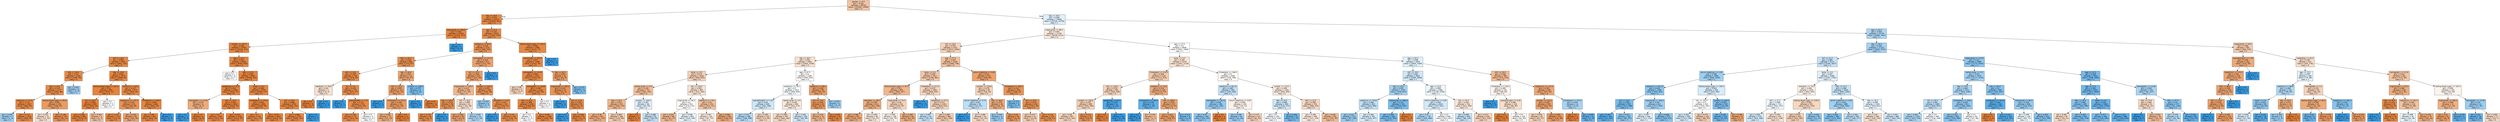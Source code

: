 digraph Tree {
node [shape=box, style="filled", color="black", fontname="helvetica"] ;
edge [fontname="helvetica"] ;
0 [label="gender <= 0.5\ngini = 0.452\nsamples = 38759\nvalue = [25369, 13390]\nclass = 0", fillcolor="#f3c4a2"] ;
1 [label="Gtp <= 28.5\ngini = 0.079\nsamples = 15274\nvalue = [14643, 631]\nclass = 0", fillcolor="#e68642"] ;
0 -> 1 [labeldistance=2.5, labelangle=45, headlabel="True"] ;
2 [label="triglyceride <= 396.5\ngini = 0.063\nsamples = 12654\nvalue = [12241, 413]\nclass = 0", fillcolor="#e68540"] ;
1 -> 2 ;
3 [label="systolic <= 107.5\ngini = 0.063\nsamples = 12652\nvalue = [12241, 411]\nclass = 0", fillcolor="#e68540"] ;
2 -> 3 ;
4 [label="AST <= 18.5\ngini = 0.096\nsamples = 3056\nvalue = [2901, 155]\nclass = 0", fillcolor="#e68844"] ;
3 -> 4 ;
5 [label="HDL <= 98.5\ngini = 0.141\nsamples = 1183\nvalue = [1093, 90]\nclass = 0", fillcolor="#e78b49"] ;
4 -> 5 ;
6 [label="Gtp <= 19.5\ngini = 0.135\nsamples = 1177\nvalue = [1091, 86]\nclass = 0", fillcolor="#e78b49"] ;
5 -> 6 ;
7 [label="waist(cm) <= 57.6\ngini = 0.115\nsamples = 1047\nvalue = [983, 64]\nclass = 0", fillcolor="#e78946"] ;
6 -> 7 ;
8 [label="gini = 0.444\nsamples = 3\nvalue = [1, 2]\nclass = 1", fillcolor="#9ccef2"] ;
7 -> 8 ;
9 [label="gini = 0.112\nsamples = 1044\nvalue = [982, 62]\nclass = 0", fillcolor="#e78946"] ;
7 -> 9 ;
10 [label="fasting blood sugar <= 85.5\ngini = 0.281\nsamples = 130\nvalue = [108, 22]\nclass = 0", fillcolor="#ea9b61"] ;
6 -> 10 ;
11 [label="gini = 0.491\nsamples = 23\nvalue = [13, 10]\nclass = 0", fillcolor="#f9e2d1"] ;
10 -> 11 ;
12 [label="gini = 0.199\nsamples = 107\nvalue = [95, 12]\nclass = 0", fillcolor="#e89152"] ;
10 -> 12 ;
13 [label="gini = 0.444\nsamples = 6\nvalue = [2, 4]\nclass = 1", fillcolor="#9ccef2"] ;
5 -> 13 ;
14 [label="Gtp <= 15.5\ngini = 0.067\nsamples = 1873\nvalue = [1808, 65]\nclass = 0", fillcolor="#e68640"] ;
4 -> 14 ;
15 [label="fasting blood sugar <= 161.5\ngini = 0.03\nsamples = 994\nvalue = [979, 15]\nclass = 0", fillcolor="#e5833c"] ;
14 -> 15 ;
16 [label="ALT <= 36.5\ngini = 0.028\nsamples = 992\nvalue = [978, 14]\nclass = 0", fillcolor="#e5833c"] ;
15 -> 16 ;
17 [label="gini = 0.026\nsamples = 989\nvalue = [976, 13]\nclass = 0", fillcolor="#e5833c"] ;
16 -> 17 ;
18 [label="gini = 0.444\nsamples = 3\nvalue = [2, 1]\nclass = 0", fillcolor="#f2c09c"] ;
16 -> 18 ;
19 [label="gini = 0.5\nsamples = 2\nvalue = [1, 1]\nclass = 0", fillcolor="#ffffff"] ;
15 -> 19 ;
20 [label="waist(cm) <= 68.2\ngini = 0.107\nsamples = 879\nvalue = [829, 50]\nclass = 0", fillcolor="#e78945"] ;
14 -> 20 ;
21 [label="height(cm) <= 157.5\ngini = 0.216\nsamples = 211\nvalue = [185, 26]\nclass = 0", fillcolor="#e99355"] ;
20 -> 21 ;
22 [label="gini = 0.116\nsamples = 129\nvalue = [121, 8]\nclass = 0", fillcolor="#e78946"] ;
21 -> 22 ;
23 [label="gini = 0.343\nsamples = 82\nvalue = [64, 18]\nclass = 0", fillcolor="#eca471"] ;
21 -> 23 ;
24 [label="Cholesterol <= 318.0\ngini = 0.069\nsamples = 668\nvalue = [644, 24]\nclass = 0", fillcolor="#e68640"] ;
20 -> 24 ;
25 [label="gini = 0.067\nsamples = 667\nvalue = [644, 23]\nclass = 0", fillcolor="#e68640"] ;
24 -> 25 ;
26 [label="gini = 0.0\nsamples = 1\nvalue = [0, 1]\nclass = 1", fillcolor="#399de5"] ;
24 -> 26 ;
27 [label="age <= 22.5\ngini = 0.052\nsamples = 9596\nvalue = [9340, 256]\nclass = 0", fillcolor="#e6843e"] ;
3 -> 27 ;
28 [label="gini = 0.5\nsamples = 4\nvalue = [2, 2]\nclass = 0", fillcolor="#ffffff"] ;
27 -> 28 ;
29 [label="Gtp <= 15.5\ngini = 0.052\nsamples = 9592\nvalue = [9338, 254]\nclass = 0", fillcolor="#e6843e"] ;
27 -> 29 ;
30 [label="weight(kg) <= 37.5\ngini = 0.034\nsamples = 4409\nvalue = [4332, 77]\nclass = 0", fillcolor="#e5833d"] ;
29 -> 30 ;
31 [label="hemoglobin <= 12.45\ngini = 0.375\nsamples = 8\nvalue = [6, 2]\nclass = 0", fillcolor="#eeab7b"] ;
30 -> 31 ;
32 [label="gini = 0.0\nsamples = 2\nvalue = [0, 2]\nclass = 1", fillcolor="#399de5"] ;
31 -> 32 ;
33 [label="gini = 0.0\nsamples = 6\nvalue = [6, 0]\nclass = 0", fillcolor="#e58139"] ;
31 -> 33 ;
34 [label="AST <= 15.5\ngini = 0.034\nsamples = 4401\nvalue = [4326, 75]\nclass = 0", fillcolor="#e5833c"] ;
30 -> 34 ;
35 [label="gini = 0.07\nsamples = 636\nvalue = [613, 23]\nclass = 0", fillcolor="#e68640"] ;
34 -> 35 ;
36 [label="gini = 0.027\nsamples = 3765\nvalue = [3713, 52]\nclass = 0", fillcolor="#e5833c"] ;
34 -> 36 ;
37 [label="tartar <= 0.5\ngini = 0.066\nsamples = 5183\nvalue = [5006, 177]\nclass = 0", fillcolor="#e68540"] ;
29 -> 37 ;
38 [label="Cholesterol <= 170.5\ngini = 0.043\nsamples = 2481\nvalue = [2426, 55]\nclass = 0", fillcolor="#e6843d"] ;
37 -> 38 ;
39 [label="gini = 0.1\nsamples = 434\nvalue = [411, 23]\nclass = 0", fillcolor="#e68844"] ;
38 -> 39 ;
40 [label="gini = 0.031\nsamples = 2047\nvalue = [2015, 32]\nclass = 0", fillcolor="#e5833c"] ;
38 -> 40 ;
41 [label="ALT <= 54.0\ngini = 0.086\nsamples = 2702\nvalue = [2580, 122]\nclass = 0", fillcolor="#e68742"] ;
37 -> 41 ;
42 [label="gini = 0.086\nsamples = 2701\nvalue = [2580, 121]\nclass = 0", fillcolor="#e68742"] ;
41 -> 42 ;
43 [label="gini = 0.0\nsamples = 1\nvalue = [0, 1]\nclass = 1", fillcolor="#399de5"] ;
41 -> 43 ;
44 [label="gini = 0.0\nsamples = 2\nvalue = [0, 2]\nclass = 1", fillcolor="#399de5"] ;
2 -> 44 ;
45 [label="age <= 47.5\ngini = 0.153\nsamples = 2620\nvalue = [2402, 218]\nclass = 0", fillcolor="#e78c4b"] ;
1 -> 45 ;
46 [label="waist(cm) <= 85.4\ngini = 0.218\nsamples = 1131\nvalue = [990, 141]\nclass = 0", fillcolor="#e99355"] ;
45 -> 46 ;
47 [label="HDL <= 81.5\ngini = 0.182\nsamples = 860\nvalue = [773, 87]\nclass = 0", fillcolor="#e88f4f"] ;
46 -> 47 ;
48 [label="AST <= 13.5\ngini = 0.149\nsamples = 739\nvalue = [679, 60]\nclass = 0", fillcolor="#e78c4a"] ;
47 -> 48 ;
49 [label="waist(cm) <= 76.0\ngini = 0.49\nsamples = 7\nvalue = [4, 3]\nclass = 0", fillcolor="#f8e0ce"] ;
48 -> 49 ;
50 [label="gini = 0.0\nsamples = 4\nvalue = [4, 0]\nclass = 0", fillcolor="#e58139"] ;
49 -> 50 ;
51 [label="gini = 0.0\nsamples = 3\nvalue = [0, 3]\nclass = 1", fillcolor="#399de5"] ;
49 -> 51 ;
52 [label="ALT <= 5.5\ngini = 0.144\nsamples = 732\nvalue = [675, 57]\nclass = 0", fillcolor="#e78c4a"] ;
48 -> 52 ;
53 [label="gini = 0.0\nsamples = 1\nvalue = [0, 1]\nclass = 1", fillcolor="#399de5"] ;
52 -> 53 ;
54 [label="eyesight(left) <= 1.75\ngini = 0.141\nsamples = 731\nvalue = [675, 56]\nclass = 0", fillcolor="#e78b49"] ;
52 -> 54 ;
55 [label="gini = 0.138\nsamples = 727\nvalue = [673, 54]\nclass = 0", fillcolor="#e78b49"] ;
54 -> 55 ;
56 [label="gini = 0.5\nsamples = 4\nvalue = [2, 2]\nclass = 0", fillcolor="#ffffff"] ;
54 -> 56 ;
57 [label="Gtp <= 84.0\ngini = 0.347\nsamples = 121\nvalue = [94, 27]\nclass = 0", fillcolor="#eca572"] ;
47 -> 57 ;
58 [label="AST <= 14.5\ngini = 0.303\nsamples = 113\nvalue = [92, 21]\nclass = 0", fillcolor="#eb9e66"] ;
57 -> 58 ;
59 [label="gini = 0.0\nsamples = 2\nvalue = [0, 2]\nclass = 1", fillcolor="#399de5"] ;
58 -> 59 ;
60 [label="Cholesterol <= 214.5\ngini = 0.284\nsamples = 111\nvalue = [92, 19]\nclass = 0", fillcolor="#ea9b62"] ;
58 -> 60 ;
61 [label="gini = 0.382\nsamples = 74\nvalue = [55, 19]\nclass = 0", fillcolor="#eead7d"] ;
60 -> 61 ;
62 [label="gini = 0.0\nsamples = 37\nvalue = [37, 0]\nclass = 0", fillcolor="#e58139"] ;
60 -> 62 ;
63 [label="systolic <= 138.5\ngini = 0.375\nsamples = 8\nvalue = [2, 6]\nclass = 1", fillcolor="#7bbeee"] ;
57 -> 63 ;
64 [label="gini = 0.0\nsamples = 6\nvalue = [0, 6]\nclass = 1", fillcolor="#399de5"] ;
63 -> 64 ;
65 [label="gini = 0.0\nsamples = 2\nvalue = [2, 0]\nclass = 0", fillcolor="#e58139"] ;
63 -> 65 ;
66 [label="hemoglobin <= 15.75\ngini = 0.319\nsamples = 271\nvalue = [217, 54]\nclass = 0", fillcolor="#eba06a"] ;
46 -> 66 ;
67 [label="ALT <= 22.5\ngini = 0.304\nsamples = 267\nvalue = [217, 50]\nclass = 0", fillcolor="#eb9e67"] ;
66 -> 67 ;
68 [label="triglyceride <= 139.5\ngini = 0.415\nsamples = 109\nvalue = [77, 32]\nclass = 0", fillcolor="#f0b58b"] ;
67 -> 68 ;
69 [label="Gtp <= 105.5\ngini = 0.219\nsamples = 48\nvalue = [42, 6]\nclass = 0", fillcolor="#e99355"] ;
68 -> 69 ;
70 [label="gini = 0.159\nsamples = 46\nvalue = [42, 4]\nclass = 0", fillcolor="#e78d4c"] ;
69 -> 70 ;
71 [label="gini = 0.0\nsamples = 2\nvalue = [0, 2]\nclass = 1", fillcolor="#399de5"] ;
69 -> 71 ;
72 [label="AST <= 18.5\ngini = 0.489\nsamples = 61\nvalue = [35, 26]\nclass = 0", fillcolor="#f8dfcc"] ;
68 -> 72 ;
73 [label="gini = 0.328\nsamples = 29\nvalue = [23, 6]\nclass = 0", fillcolor="#eca26d"] ;
72 -> 73 ;
74 [label="gini = 0.469\nsamples = 32\nvalue = [12, 20]\nclass = 1", fillcolor="#b0d8f5"] ;
72 -> 74 ;
75 [label="systolic <= 102.0\ngini = 0.202\nsamples = 158\nvalue = [140, 18]\nclass = 0", fillcolor="#e89152"] ;
67 -> 75 ;
76 [label="gini = 0.444\nsamples = 6\nvalue = [2, 4]\nclass = 1", fillcolor="#9ccef2"] ;
75 -> 76 ;
77 [label="relaxation <= 53.0\ngini = 0.167\nsamples = 152\nvalue = [138, 14]\nclass = 0", fillcolor="#e88e4d"] ;
75 -> 77 ;
78 [label="gini = 0.0\nsamples = 2\nvalue = [0, 2]\nclass = 1", fillcolor="#399de5"] ;
77 -> 78 ;
79 [label="gini = 0.147\nsamples = 150\nvalue = [138, 12]\nclass = 0", fillcolor="#e78c4a"] ;
77 -> 79 ;
80 [label="gini = 0.0\nsamples = 4\nvalue = [0, 4]\nclass = 1", fillcolor="#399de5"] ;
66 -> 80 ;
81 [label="fasting blood sugar <= 343.0\ngini = 0.098\nsamples = 1489\nvalue = [1412, 77]\nclass = 0", fillcolor="#e68844"] ;
45 -> 81 ;
82 [label="triglyceride <= 303.5\ngini = 0.097\nsamples = 1488\nvalue = [1412, 76]\nclass = 0", fillcolor="#e68844"] ;
81 -> 82 ;
83 [label="hemoglobin <= 10.25\ngini = 0.089\nsamples = 1437\nvalue = [1370, 67]\nclass = 0", fillcolor="#e68743"] ;
82 -> 83 ;
84 [label="gini = 0.48\nsamples = 5\nvalue = [3, 2]\nclass = 0", fillcolor="#f6d5bd"] ;
83 -> 84 ;
85 [label="hemoglobin <= 16.65\ngini = 0.087\nsamples = 1432\nvalue = [1367, 65]\nclass = 0", fillcolor="#e68742"] ;
83 -> 85 ;
86 [label="AST <= 13.0\ngini = 0.086\nsamples = 1430\nvalue = [1366, 64]\nclass = 0", fillcolor="#e68742"] ;
85 -> 86 ;
87 [label="gini = 0.5\nsamples = 2\nvalue = [1, 1]\nclass = 0", fillcolor="#ffffff"] ;
86 -> 87 ;
88 [label="gini = 0.084\nsamples = 1428\nvalue = [1365, 63]\nclass = 0", fillcolor="#e68742"] ;
86 -> 88 ;
89 [label="gini = 0.5\nsamples = 2\nvalue = [1, 1]\nclass = 0", fillcolor="#ffffff"] ;
85 -> 89 ;
90 [label="Gtp <= 82.5\ngini = 0.291\nsamples = 51\nvalue = [42, 9]\nclass = 0", fillcolor="#eb9c63"] ;
82 -> 90 ;
91 [label="triglyceride <= 304.5\ngini = 0.223\nsamples = 47\nvalue = [41, 6]\nclass = 0", fillcolor="#e99356"] ;
90 -> 91 ;
92 [label="gini = 0.0\nsamples = 2\nvalue = [0, 2]\nclass = 1", fillcolor="#399de5"] ;
91 -> 92 ;
93 [label="ALT <= 12.0\ngini = 0.162\nsamples = 45\nvalue = [41, 4]\nclass = 0", fillcolor="#e88d4c"] ;
91 -> 93 ;
94 [label="gini = 0.0\nsamples = 2\nvalue = [0, 2]\nclass = 1", fillcolor="#399de5"] ;
93 -> 94 ;
95 [label="gini = 0.089\nsamples = 43\nvalue = [41, 2]\nclass = 0", fillcolor="#e68743"] ;
93 -> 95 ;
96 [label="gini = 0.375\nsamples = 4\nvalue = [1, 3]\nclass = 1", fillcolor="#7bbeee"] ;
90 -> 96 ;
97 [label="gini = 0.0\nsamples = 1\nvalue = [0, 1]\nclass = 1", fillcolor="#399de5"] ;
81 -> 97 ;
98 [label="Gtp <= 29.5\ngini = 0.496\nsamples = 23485\nvalue = [10726, 12759]\nclass = 1", fillcolor="#dfeffb"] ;
0 -> 98 [labeldistance=2.5, labelangle=-45, headlabel="False"] ;
99 [label="triglyceride <= 88.5\ngini = 0.495\nsamples = 11750\nvalue = [6438, 5312]\nclass = 0", fillcolor="#fae9dc"] ;
98 -> 99 ;
100 [label="ALT <= 18.5\ngini = 0.476\nsamples = 5141\nvalue = [3137, 2004]\nclass = 0", fillcolor="#f6d1b7"] ;
99 -> 100 ;
101 [label="Gtp <= 18.5\ngini = 0.491\nsamples = 2901\nvalue = [1643, 1258]\nclass = 0", fillcolor="#f9e1d1"] ;
100 -> 101 ;
102 [label="tartar <= 0.5\ngini = 0.474\nsamples = 1618\nvalue = [993, 625]\nclass = 0", fillcolor="#f5d0b6"] ;
101 -> 102 ;
103 [label="dental caries <= 0.5\ngini = 0.439\nsamples = 713\nvalue = [481, 232]\nclass = 0", fillcolor="#f2be99"] ;
102 -> 103 ;
104 [label="Gtp <= 16.5\ngini = 0.413\nsamples = 615\nvalue = [436, 179]\nclass = 0", fillcolor="#f0b58a"] ;
103 -> 104 ;
105 [label="gini = 0.38\nsamples = 431\nvalue = [321, 110]\nclass = 0", fillcolor="#eeac7d"] ;
104 -> 105 ;
106 [label="gini = 0.469\nsamples = 184\nvalue = [115, 69]\nclass = 0", fillcolor="#f5cdb0"] ;
104 -> 106 ;
107 [label="systolic <= 103.5\ngini = 0.497\nsamples = 98\nvalue = [45, 53]\nclass = 1", fillcolor="#e1f0fb"] ;
103 -> 107 ;
108 [label="gini = 0.0\nsamples = 7\nvalue = [7, 0]\nclass = 0", fillcolor="#e58139"] ;
107 -> 108 ;
109 [label="gini = 0.486\nsamples = 91\nvalue = [38, 53]\nclass = 1", fillcolor="#c7e3f8"] ;
107 -> 109 ;
110 [label="LDL <= 103.5\ngini = 0.491\nsamples = 905\nvalue = [512, 393]\nclass = 0", fillcolor="#f9e2d1"] ;
102 -> 110 ;
111 [label="triglyceride <= 46.5\ngini = 0.5\nsamples = 551\nvalue = [279, 272]\nclass = 0", fillcolor="#fefcfa"] ;
110 -> 111 ;
112 [label="gini = 0.425\nsamples = 88\nvalue = [61, 27]\nclass = 0", fillcolor="#f1b991"] ;
111 -> 112 ;
113 [label="gini = 0.498\nsamples = 463\nvalue = [218, 245]\nclass = 1", fillcolor="#e9f4fc"] ;
111 -> 113 ;
114 [label="waist(cm) <= 79.1\ngini = 0.45\nsamples = 354\nvalue = [233, 121]\nclass = 0", fillcolor="#f3c2a0"] ;
110 -> 114 ;
115 [label="gini = 0.497\nsamples = 161\nvalue = [87, 74]\nclass = 0", fillcolor="#fbece1"] ;
114 -> 115 ;
116 [label="gini = 0.368\nsamples = 193\nvalue = [146, 47]\nclass = 0", fillcolor="#edaa79"] ;
114 -> 116 ;
117 [label="age <= 67.5\ngini = 0.5\nsamples = 1283\nvalue = [650, 633]\nclass = 0", fillcolor="#fefcfa"] ;
101 -> 117 ;
118 [label="waist(cm) <= 79.1\ngini = 0.5\nsamples = 1214\nvalue = [594, 620]\nclass = 1", fillcolor="#f7fbfe"] ;
117 -> 118 ;
119 [label="eyesight(right) <= 1.25\ngini = 0.49\nsamples = 609\nvalue = [261, 348]\nclass = 1", fillcolor="#cee6f8"] ;
118 -> 119 ;
120 [label="gini = 0.474\nsamples = 486\nvalue = [188, 298]\nclass = 1", fillcolor="#b6dbf5"] ;
119 -> 120 ;
121 [label="gini = 0.483\nsamples = 123\nvalue = [73, 50]\nclass = 0", fillcolor="#f7d7c1"] ;
119 -> 121 ;
122 [label="dental caries <= 0.5\ngini = 0.495\nsamples = 605\nvalue = [333, 272]\nclass = 0", fillcolor="#fae8db"] ;
118 -> 122 ;
123 [label="gini = 0.484\nsamples = 447\nvalue = [264, 183]\nclass = 0", fillcolor="#f7d8c2"] ;
122 -> 123 ;
124 [label="gini = 0.492\nsamples = 158\nvalue = [69, 89]\nclass = 1", fillcolor="#d3e9f9"] ;
122 -> 124 ;
125 [label="waist(cm) <= 89.5\ngini = 0.306\nsamples = 69\nvalue = [56, 13]\nclass = 0", fillcolor="#eb9e67"] ;
117 -> 125 ;
126 [label="ALT <= 14.5\ngini = 0.245\nsamples = 63\nvalue = [54, 9]\nclass = 0", fillcolor="#e9965a"] ;
125 -> 126 ;
127 [label="gini = 0.423\nsamples = 23\nvalue = [16, 7]\nclass = 0", fillcolor="#f0b890"] ;
126 -> 127 ;
128 [label="gini = 0.095\nsamples = 40\nvalue = [38, 2]\nclass = 0", fillcolor="#e68843"] ;
126 -> 128 ;
129 [label="gini = 0.444\nsamples = 6\nvalue = [2, 4]\nclass = 1", fillcolor="#9ccef2"] ;
125 -> 129 ;
130 [label="age <= 57.5\ngini = 0.444\nsamples = 2240\nvalue = [1494, 746]\nclass = 0", fillcolor="#f2c09c"] ;
100 -> 130 ;
131 [label="tartar <= 0.5\ngini = 0.458\nsamples = 1917\nvalue = [1236, 681]\nclass = 0", fillcolor="#f3c6a6"] ;
130 -> 131 ;
132 [label="fasting blood sugar <= 97.5\ngini = 0.421\nsamples = 853\nvalue = [596, 257]\nclass = 0", fillcolor="#f0b78e"] ;
131 -> 132 ;
133 [label="relaxation <= 85.5\ngini = 0.387\nsamples = 611\nvalue = [451, 160]\nclass = 0", fillcolor="#eeae7f"] ;
132 -> 133 ;
134 [label="gini = 0.366\nsamples = 551\nvalue = [418, 133]\nclass = 0", fillcolor="#eda978"] ;
133 -> 134 ;
135 [label="gini = 0.495\nsamples = 60\nvalue = [33, 27]\nclass = 0", fillcolor="#fae8db"] ;
133 -> 135 ;
136 [label="triglyceride <= 74.5\ngini = 0.48\nsamples = 242\nvalue = [145, 97]\nclass = 0", fillcolor="#f6d5bd"] ;
132 -> 136 ;
137 [label="gini = 0.499\nsamples = 158\nvalue = [83, 75]\nclass = 0", fillcolor="#fcf3ec"] ;
136 -> 137 ;
138 [label="gini = 0.387\nsamples = 84\nvalue = [62, 22]\nclass = 0", fillcolor="#eeae7f"] ;
136 -> 138 ;
139 [label="Cholesterol <= 117.5\ngini = 0.479\nsamples = 1064\nvalue = [640, 424]\nclass = 0", fillcolor="#f6d4bc"] ;
131 -> 139 ;
140 [label="gini = 0.0\nsamples = 11\nvalue = [0, 11]\nclass = 1", fillcolor="#399de5"] ;
139 -> 140 ;
141 [label="weight(kg) <= 57.5\ngini = 0.477\nsamples = 1053\nvalue = [640, 413]\nclass = 0", fillcolor="#f6d2b9"] ;
139 -> 141 ;
142 [label="gini = 0.487\nsamples = 93\nvalue = [39, 54]\nclass = 1", fillcolor="#c8e4f8"] ;
141 -> 142 ;
143 [label="gini = 0.468\nsamples = 960\nvalue = [601, 359]\nclass = 0", fillcolor="#f5ccaf"] ;
141 -> 143 ;
144 [label="serum creatinine <= 0.85\ngini = 0.321\nsamples = 323\nvalue = [258, 65]\nclass = 0", fillcolor="#eca16b"] ;
130 -> 144 ;
145 [label="systolic <= 119.0\ngini = 0.479\nsamples = 83\nvalue = [50, 33]\nclass = 0", fillcolor="#f6d4bc"] ;
144 -> 145 ;
146 [label="serum creatinine <= 0.75\ngini = 0.48\nsamples = 35\nvalue = [14, 21]\nclass = 1", fillcolor="#bddef6"] ;
145 -> 146 ;
147 [label="gini = 0.0\nsamples = 11\nvalue = [0, 11]\nclass = 1", fillcolor="#399de5"] ;
146 -> 147 ;
148 [label="gini = 0.486\nsamples = 24\nvalue = [14, 10]\nclass = 0", fillcolor="#f8dbc6"] ;
146 -> 148 ;
149 [label="HDL <= 46.0\ngini = 0.375\nsamples = 48\nvalue = [36, 12]\nclass = 0", fillcolor="#eeab7b"] ;
145 -> 149 ;
150 [label="gini = 0.444\nsamples = 9\nvalue = [3, 6]\nclass = 1", fillcolor="#9ccef2"] ;
149 -> 150 ;
151 [label="gini = 0.26\nsamples = 39\nvalue = [33, 6]\nclass = 0", fillcolor="#ea985d"] ;
149 -> 151 ;
152 [label="Cholesterol <= 106.5\ngini = 0.231\nsamples = 240\nvalue = [208, 32]\nclass = 0", fillcolor="#e99457"] ;
144 -> 152 ;
153 [label="gini = 0.375\nsamples = 4\nvalue = [1, 3]\nclass = 1", fillcolor="#7bbeee"] ;
152 -> 153 ;
154 [label="AST <= 20.5\ngini = 0.216\nsamples = 236\nvalue = [207, 29]\nclass = 0", fillcolor="#e99355"] ;
152 -> 154 ;
155 [label="gini = 0.472\nsamples = 21\nvalue = [13, 8]\nclass = 0", fillcolor="#f5cfb3"] ;
154 -> 155 ;
156 [label="gini = 0.176\nsamples = 215\nvalue = [194, 21]\nclass = 0", fillcolor="#e88f4e"] ;
154 -> 156 ;
157 [label="age <= 37.5\ngini = 0.5\nsamples = 6609\nvalue = [3301, 3308]\nclass = 1", fillcolor="#ffffff"] ;
99 -> 157 ;
158 [label="tartar <= 0.5\ngini = 0.491\nsamples = 2576\nvalue = [1457, 1119]\nclass = 0", fillcolor="#f9e2d1"] ;
157 -> 158 ;
159 [label="Cholesterol <= 214.5\ngini = 0.464\nsamples = 1130\nvalue = [717, 413]\nclass = 0", fillcolor="#f4caab"] ;
158 -> 159 ;
160 [label="LDL <= 143.5\ngini = 0.478\nsamples = 901\nvalue = [545, 356]\nclass = 0", fillcolor="#f6d3ba"] ;
159 -> 160 ;
161 [label="systolic <= 138.5\ngini = 0.475\nsamples = 890\nvalue = [544, 346]\nclass = 0", fillcolor="#f6d1b7"] ;
160 -> 161 ;
162 [label="gini = 0.48\nsamples = 857\nvalue = [515, 342]\nclass = 0", fillcolor="#f6d5bc"] ;
161 -> 162 ;
163 [label="gini = 0.213\nsamples = 33\nvalue = [29, 4]\nclass = 0", fillcolor="#e99254"] ;
161 -> 163 ;
164 [label="weight(kg) <= 62.5\ngini = 0.165\nsamples = 11\nvalue = [1, 10]\nclass = 1", fillcolor="#4da7e8"] ;
160 -> 164 ;
165 [label="gini = 0.0\nsamples = 1\nvalue = [1, 0]\nclass = 0", fillcolor="#e58139"] ;
164 -> 165 ;
166 [label="gini = 0.0\nsamples = 10\nvalue = [0, 10]\nclass = 1", fillcolor="#399de5"] ;
164 -> 166 ;
167 [label="waist(cm) <= 72.8\ngini = 0.374\nsamples = 229\nvalue = [172, 57]\nclass = 0", fillcolor="#eeab7b"] ;
159 -> 167 ;
168 [label="Cholesterol <= 230.0\ngini = 0.278\nsamples = 12\nvalue = [2, 10]\nclass = 1", fillcolor="#61b1ea"] ;
167 -> 168 ;
169 [label="gini = 0.0\nsamples = 9\nvalue = [0, 9]\nclass = 1", fillcolor="#399de5"] ;
168 -> 169 ;
170 [label="gini = 0.444\nsamples = 3\nvalue = [2, 1]\nclass = 0", fillcolor="#f2c09c"] ;
168 -> 170 ;
171 [label="LDL <= 189.5\ngini = 0.339\nsamples = 217\nvalue = [170, 47]\nclass = 0", fillcolor="#eca470"] ;
167 -> 171 ;
172 [label="gini = 0.315\nsamples = 209\nvalue = [168, 41]\nclass = 0", fillcolor="#eba069"] ;
171 -> 172 ;
173 [label="gini = 0.375\nsamples = 8\nvalue = [2, 6]\nclass = 1", fillcolor="#7bbeee"] ;
171 -> 173 ;
174 [label="Cholesterol <= 166.5\ngini = 0.5\nsamples = 1446\nvalue = [740, 706]\nclass = 0", fillcolor="#fef9f6"] ;
158 -> 174 ;
175 [label="waist(cm) <= 82.15\ngini = 0.482\nsamples = 346\nvalue = [140, 206]\nclass = 1", fillcolor="#c0e0f7"] ;
174 -> 175 ;
176 [label="hemoglobin <= 16.75\ngini = 0.429\nsamples = 196\nvalue = [61, 135]\nclass = 1", fillcolor="#92c9f1"] ;
175 -> 176 ;
177 [label="gini = 0.42\nsamples = 193\nvalue = [58, 135]\nclass = 1", fillcolor="#8ec7f0"] ;
176 -> 177 ;
178 [label="gini = 0.0\nsamples = 3\nvalue = [3, 0]\nclass = 0", fillcolor="#e58139"] ;
176 -> 178 ;
179 [label="serum creatinine <= 0.85\ngini = 0.499\nsamples = 150\nvalue = [79, 71]\nclass = 0", fillcolor="#fcf2eb"] ;
175 -> 179 ;
180 [label="gini = 0.439\nsamples = 43\nvalue = [14, 29]\nclass = 1", fillcolor="#99ccf2"] ;
179 -> 180 ;
181 [label="gini = 0.477\nsamples = 107\nvalue = [65, 42]\nclass = 0", fillcolor="#f6d2b9"] ;
179 -> 181 ;
182 [label="systolic <= 114.5\ngini = 0.496\nsamples = 1100\nvalue = [600, 500]\nclass = 0", fillcolor="#fbeade"] ;
174 -> 182 ;
183 [label="Gtp <= 24.5\ngini = 0.489\nsamples = 309\nvalue = [132, 177]\nclass = 1", fillcolor="#cde6f8"] ;
182 -> 183 ;
184 [label="gini = 0.5\nsamples = 235\nvalue = [115, 120]\nclass = 1", fillcolor="#f7fbfe"] ;
183 -> 184 ;
185 [label="gini = 0.354\nsamples = 74\nvalue = [17, 57]\nclass = 1", fillcolor="#74baed"] ;
183 -> 185 ;
186 [label="AST <= 22.5\ngini = 0.483\nsamples = 791\nvalue = [468, 323]\nclass = 0", fillcolor="#f7d8c2"] ;
182 -> 186 ;
187 [label="gini = 0.496\nsamples = 499\nvalue = [271, 228]\nclass = 0", fillcolor="#fbebe0"] ;
186 -> 187 ;
188 [label="gini = 0.439\nsamples = 292\nvalue = [197, 95]\nclass = 0", fillcolor="#f2be98"] ;
186 -> 188 ;
189 [label="age <= 62.5\ngini = 0.496\nsamples = 4033\nvalue = [1844, 2189]\nclass = 1", fillcolor="#e0f0fb"] ;
157 -> 189 ;
190 [label="AST <= 19.5\ngini = 0.491\nsamples = 3634\nvalue = [1569, 2065]\nclass = 1", fillcolor="#cfe7f9"] ;
189 -> 190 ;
191 [label="Gtp <= 23.5\ngini = 0.455\nsamples = 1254\nvalue = [439, 815]\nclass = 1", fillcolor="#a4d2f3"] ;
190 -> 191 ;
192 [label="waist(cm) <= 79.65\ngini = 0.482\nsamples = 823\nvalue = [333, 490]\nclass = 1", fillcolor="#c0e0f7"] ;
191 -> 192 ;
193 [label="gini = 0.437\nsamples = 270\nvalue = [87, 183]\nclass = 1", fillcolor="#97ccf1"] ;
192 -> 193 ;
194 [label="gini = 0.494\nsamples = 553\nvalue = [246, 307]\nclass = 1", fillcolor="#d8ecfa"] ;
192 -> 194 ;
195 [label="triglyceride <= 386.0\ngini = 0.371\nsamples = 431\nvalue = [106, 325]\nclass = 1", fillcolor="#7abded"] ;
191 -> 195 ;
196 [label="gini = 0.365\nsamples = 428\nvalue = [103, 325]\nclass = 1", fillcolor="#78bced"] ;
195 -> 196 ;
197 [label="gini = 0.0\nsamples = 3\nvalue = [3, 0]\nclass = 0", fillcolor="#e58139"] ;
195 -> 197 ;
198 [label="age <= 52.5\ngini = 0.499\nsamples = 2380\nvalue = [1130, 1250]\nclass = 1", fillcolor="#ecf6fd"] ;
190 -> 198 ;
199 [label="serum creatinine <= 0.95\ngini = 0.492\nsamples = 1618\nvalue = [707, 911]\nclass = 1", fillcolor="#d3e9f9"] ;
198 -> 199 ;
200 [label="gini = 0.47\nsamples = 778\nvalue = [294, 484]\nclass = 1", fillcolor="#b1d9f5"] ;
199 -> 200 ;
201 [label="gini = 0.5\nsamples = 840\nvalue = [413, 427]\nclass = 1", fillcolor="#f9fcfe"] ;
199 -> 201 ;
202 [label="LDL <= 93.5\ngini = 0.494\nsamples = 762\nvalue = [423, 339]\nclass = 0", fillcolor="#fae6d8"] ;
198 -> 202 ;
203 [label="gini = 0.486\nsamples = 206\nvalue = [86, 120]\nclass = 1", fillcolor="#c7e3f8"] ;
202 -> 203 ;
204 [label="gini = 0.477\nsamples = 556\nvalue = [337, 219]\nclass = 0", fillcolor="#f6d3ba"] ;
202 -> 204 ;
205 [label="AST <= 20.5\ngini = 0.428\nsamples = 399\nvalue = [275, 124]\nclass = 0", fillcolor="#f1ba92"] ;
189 -> 205 ;
206 [label="Cholesterol <= 133.0\ngini = 0.499\nsamples = 130\nvalue = [68, 62]\nclass = 0", fillcolor="#fdf4ee"] ;
205 -> 206 ;
207 [label="gini = 0.0\nsamples = 12\nvalue = [0, 12]\nclass = 1", fillcolor="#399de5"] ;
206 -> 207 ;
208 [label="eyesight(right) <= 0.45\ngini = 0.488\nsamples = 118\nvalue = [68, 50]\nclass = 0", fillcolor="#f8decb"] ;
206 -> 208 ;
209 [label="gini = 0.0\nsamples = 16\nvalue = [16, 0]\nclass = 0", fillcolor="#e58139"] ;
208 -> 209 ;
210 [label="gini = 0.5\nsamples = 102\nvalue = [52, 50]\nclass = 0", fillcolor="#fefaf7"] ;
208 -> 210 ;
211 [label="height(cm) <= 172.5\ngini = 0.355\nsamples = 269\nvalue = [207, 62]\nclass = 0", fillcolor="#eda774"] ;
205 -> 211 ;
212 [label="systolic <= 115.5\ngini = 0.329\nsamples = 255\nvalue = [202, 53]\nclass = 0", fillcolor="#eca26d"] ;
211 -> 212 ;
213 [label="gini = 0.478\nsamples = 43\nvalue = [26, 17]\nclass = 0", fillcolor="#f6d3ba"] ;
212 -> 213 ;
214 [label="gini = 0.282\nsamples = 212\nvalue = [176, 36]\nclass = 0", fillcolor="#ea9b61"] ;
212 -> 214 ;
215 [label="Cholesterol <= 157.0\ngini = 0.459\nsamples = 14\nvalue = [5, 9]\nclass = 1", fillcolor="#a7d3f3"] ;
211 -> 215 ;
216 [label="gini = 0.0\nsamples = 3\nvalue = [3, 0]\nclass = 0", fillcolor="#e58139"] ;
215 -> 216 ;
217 [label="gini = 0.298\nsamples = 11\nvalue = [2, 9]\nclass = 1", fillcolor="#65b3eb"] ;
215 -> 217 ;
218 [label="age <= 62.5\ngini = 0.464\nsamples = 11735\nvalue = [4288, 7447]\nclass = 1", fillcolor="#abd5f4"] ;
98 -> 218 ;
219 [label="Gtp <= 44.5\ngini = 0.456\nsamples = 11152\nvalue = [3920, 7232]\nclass = 1", fillcolor="#a4d2f3"] ;
218 -> 219 ;
220 [label="ALT <= 21.5\ngini = 0.485\nsamples = 5172\nvalue = [2145, 3027]\nclass = 1", fillcolor="#c5e2f7"] ;
219 -> 220 ;
221 [label="serum creatinine <= 1.05\ngini = 0.448\nsamples = 1884\nvalue = [638, 1246]\nclass = 1", fillcolor="#9ecff2"] ;
220 -> 221 ;
222 [label="waist(cm) <= 81.15\ngini = 0.418\nsamples = 1356\nvalue = [404, 952]\nclass = 1", fillcolor="#8dc7f0"] ;
221 -> 222 ;
223 [label="ALT <= 16.5\ngini = 0.362\nsamples = 535\nvalue = [127, 408]\nclass = 1", fillcolor="#77bced"] ;
222 -> 223 ;
224 [label="gini = 0.263\nsamples = 238\nvalue = [37, 201]\nclass = 1", fillcolor="#5dafea"] ;
223 -> 224 ;
225 [label="gini = 0.422\nsamples = 297\nvalue = [90, 207]\nclass = 1", fillcolor="#8fc8f0"] ;
223 -> 225 ;
226 [label="triglyceride <= 100.5\ngini = 0.447\nsamples = 821\nvalue = [277, 544]\nclass = 1", fillcolor="#9ecff2"] ;
222 -> 226 ;
227 [label="gini = 0.497\nsamples = 246\nvalue = [113, 133]\nclass = 1", fillcolor="#e1f0fb"] ;
226 -> 227 ;
228 [label="gini = 0.408\nsamples = 575\nvalue = [164, 411]\nclass = 1", fillcolor="#88c4ef"] ;
226 -> 228 ;
229 [label="fasting blood sugar <= 105.5\ngini = 0.494\nsamples = 528\nvalue = [234, 294]\nclass = 1", fillcolor="#d7ebfa"] ;
221 -> 229 ;
230 [label="LDL <= 132.5\ngini = 0.5\nsamples = 403\nvalue = [202, 201]\nclass = 0", fillcolor="#fffefe"] ;
229 -> 230 ;
231 [label="gini = 0.492\nsamples = 260\nvalue = [114, 146]\nclass = 1", fillcolor="#d4eaf9"] ;
230 -> 231 ;
232 [label="gini = 0.473\nsamples = 143\nvalue = [88, 55]\nclass = 0", fillcolor="#f5d0b5"] ;
230 -> 232 ;
233 [label="systolic <= 144.0\ngini = 0.381\nsamples = 125\nvalue = [32, 93]\nclass = 1", fillcolor="#7dbfee"] ;
229 -> 233 ;
234 [label="gini = 0.338\nsamples = 116\nvalue = [25, 91]\nclass = 1", fillcolor="#6fb8ec"] ;
233 -> 234 ;
235 [label="gini = 0.346\nsamples = 9\nvalue = [7, 2]\nclass = 0", fillcolor="#eca572"] ;
233 -> 235 ;
236 [label="tartar <= 0.5\ngini = 0.497\nsamples = 3288\nvalue = [1507, 1781]\nclass = 1", fillcolor="#e1f0fb"] ;
220 -> 236 ;
237 [label="relaxation <= 79.5\ngini = 0.498\nsamples = 1254\nvalue = [663, 591]\nclass = 0", fillcolor="#fcf1e9"] ;
236 -> 237 ;
238 [label="AST <= 27.5\ngini = 0.499\nsamples = 713\nvalue = [341, 372]\nclass = 1", fillcolor="#eff7fd"] ;
237 -> 238 ;
239 [label="gini = 0.491\nsamples = 470\nvalue = [204, 266]\nclass = 1", fillcolor="#d1e8f9"] ;
238 -> 239 ;
240 [label="gini = 0.492\nsamples = 243\nvalue = [137, 106]\nclass = 0", fillcolor="#f9e2d2"] ;
238 -> 240 ;
241 [label="fasting blood sugar <= 130.0\ngini = 0.482\nsamples = 541\nvalue = [322, 219]\nclass = 0", fillcolor="#f7d7c0"] ;
237 -> 241 ;
242 [label="gini = 0.472\nsamples = 502\nvalue = [310, 192]\nclass = 0", fillcolor="#f5cfb4"] ;
241 -> 242 ;
243 [label="gini = 0.426\nsamples = 39\nvalue = [12, 27]\nclass = 1", fillcolor="#91c9f1"] ;
241 -> 243 ;
244 [label="HDL <= 47.5\ngini = 0.486\nsamples = 2034\nvalue = [844, 1190]\nclass = 1", fillcolor="#c5e3f7"] ;
236 -> 244 ;
245 [label="serum creatinine <= 0.95\ngini = 0.452\nsamples = 869\nvalue = [300, 569]\nclass = 1", fillcolor="#a1d1f3"] ;
244 -> 245 ;
246 [label="gini = 0.404\nsamples = 406\nvalue = [114, 292]\nclass = 1", fillcolor="#86c3ef"] ;
245 -> 246 ;
247 [label="gini = 0.481\nsamples = 463\nvalue = [186, 277]\nclass = 1", fillcolor="#bedff6"] ;
245 -> 247 ;
248 [label="Gtp <= 32.5\ngini = 0.498\nsamples = 1165\nvalue = [544, 621]\nclass = 1", fillcolor="#e6f3fc"] ;
244 -> 248 ;
249 [label="gini = 0.49\nsamples = 280\nvalue = [160, 120]\nclass = 0", fillcolor="#f8e0ce"] ;
248 -> 249 ;
250 [label="gini = 0.491\nsamples = 885\nvalue = [384, 501]\nclass = 1", fillcolor="#d1e8f9"] ;
248 -> 250 ;
251 [label="triglyceride <= 174.5\ngini = 0.417\nsamples = 5980\nvalue = [1775, 4205]\nclass = 1", fillcolor="#8dc6f0"] ;
219 -> 251 ;
252 [label="dental caries <= 0.5\ngini = 0.451\nsamples = 3419\nvalue = [1177, 2242]\nclass = 1", fillcolor="#a1d0f3"] ;
251 -> 252 ;
253 [label="Gtp <= 70.5\ngini = 0.466\nsamples = 2511\nvalue = [926, 1585]\nclass = 1", fillcolor="#add6f4"] ;
252 -> 253 ;
254 [label="ALT <= 34.5\ngini = 0.481\nsamples = 1600\nvalue = [643, 957]\nclass = 1", fillcolor="#bedff6"] ;
253 -> 254 ;
255 [label="gini = 0.465\nsamples = 1154\nvalue = [425, 729]\nclass = 1", fillcolor="#acd6f4"] ;
254 -> 255 ;
256 [label="gini = 0.5\nsamples = 446\nvalue = [218, 228]\nclass = 1", fillcolor="#f6fbfe"] ;
254 -> 256 ;
257 [label="Cholesterol <= 240.5\ngini = 0.428\nsamples = 911\nvalue = [283, 628]\nclass = 1", fillcolor="#92c9f1"] ;
253 -> 257 ;
258 [label="gini = 0.411\nsamples = 816\nvalue = [236, 580]\nclass = 1", fillcolor="#8ac5f0"] ;
257 -> 258 ;
259 [label="gini = 0.5\nsamples = 95\nvalue = [47, 48]\nclass = 1", fillcolor="#fbfdfe"] ;
257 -> 259 ;
260 [label="LDL <= 92.5\ngini = 0.4\nsamples = 908\nvalue = [251, 657]\nclass = 1", fillcolor="#85c2ef"] ;
252 -> 260 ;
261 [label="Cholesterol <= 107.0\ngini = 0.244\nsamples = 218\nvalue = [31, 187]\nclass = 1", fillcolor="#5aade9"] ;
260 -> 261 ;
262 [label="gini = 0.0\nsamples = 2\nvalue = [2, 0]\nclass = 0", fillcolor="#e58139"] ;
261 -> 262 ;
263 [label="gini = 0.232\nsamples = 216\nvalue = [29, 187]\nclass = 1", fillcolor="#58ace9"] ;
261 -> 263 ;
264 [label="triglyceride <= 84.5\ngini = 0.434\nsamples = 690\nvalue = [220, 470]\nclass = 1", fillcolor="#96cbf1"] ;
260 -> 264 ;
265 [label="gini = 0.499\nsamples = 136\nvalue = [65, 71]\nclass = 1", fillcolor="#eef7fd"] ;
264 -> 265 ;
266 [label="gini = 0.403\nsamples = 554\nvalue = [155, 399]\nclass = 1", fillcolor="#86c3ef"] ;
264 -> 266 ;
267 [label="age <= 57.5\ngini = 0.358\nsamples = 2561\nvalue = [598, 1963]\nclass = 1", fillcolor="#75bbed"] ;
251 -> 267 ;
268 [label="age <= 37.5\ngini = 0.345\nsamples = 2333\nvalue = [517, 1816]\nclass = 1", fillcolor="#71b9ec"] ;
267 -> 268 ;
269 [label="HDL <= 36.5\ngini = 0.404\nsamples = 695\nvalue = [195, 500]\nclass = 1", fillcolor="#86c3ef"] ;
268 -> 269 ;
270 [label="gini = 0.487\nsamples = 50\nvalue = [29, 21]\nclass = 0", fillcolor="#f8dcc8"] ;
269 -> 270 ;
271 [label="gini = 0.382\nsamples = 645\nvalue = [166, 479]\nclass = 1", fillcolor="#7ebfee"] ;
269 -> 271 ;
272 [label="tartar <= 0.5\ngini = 0.316\nsamples = 1638\nvalue = [322, 1316]\nclass = 1", fillcolor="#69b5eb"] ;
268 -> 272 ;
273 [label="gini = 0.373\nsamples = 640\nvalue = [159, 481]\nclass = 1", fillcolor="#7abdee"] ;
272 -> 273 ;
274 [label="gini = 0.273\nsamples = 998\nvalue = [163, 835]\nclass = 1", fillcolor="#60b0ea"] ;
272 -> 274 ;
275 [label="hemoglobin <= 14.65\ngini = 0.458\nsamples = 228\nvalue = [81, 147]\nclass = 1", fillcolor="#a6d3f3"] ;
267 -> 275 ;
276 [label="HDL <= 37.0\ngini = 0.484\nsamples = 51\nvalue = [30, 21]\nclass = 0", fillcolor="#f7d9c4"] ;
275 -> 276 ;
277 [label="gini = 0.0\nsamples = 7\nvalue = [0, 7]\nclass = 1", fillcolor="#399de5"] ;
276 -> 277 ;
278 [label="gini = 0.434\nsamples = 44\nvalue = [30, 14]\nclass = 0", fillcolor="#f1bc95"] ;
276 -> 278 ;
279 [label="HDL <= 47.5\ngini = 0.41\nsamples = 177\nvalue = [51, 126]\nclass = 1", fillcolor="#89c5f0"] ;
275 -> 279 ;
280 [label="gini = 0.476\nsamples = 92\nvalue = [36, 56]\nclass = 1", fillcolor="#b8dcf6"] ;
279 -> 280 ;
281 [label="gini = 0.291\nsamples = 85\nvalue = [15, 70]\nclass = 1", fillcolor="#63b2eb"] ;
279 -> 281 ;
282 [label="triglyceride <= 93.5\ngini = 0.466\nsamples = 583\nvalue = [368, 215]\nclass = 0", fillcolor="#f4cbad"] ;
218 -> 282 ;
283 [label="eyesight(right) <= 1.35\ngini = 0.366\nsamples = 162\nvalue = [123, 39]\nclass = 0", fillcolor="#eda978"] ;
282 -> 283 ;
284 [label="height(cm) <= 172.5\ngini = 0.345\nsamples = 158\nvalue = [123, 35]\nclass = 0", fillcolor="#eca571"] ;
283 -> 284 ;
285 [label="HDL <= 88.0\ngini = 0.328\nsamples = 155\nvalue = [123, 32]\nclass = 0", fillcolor="#eca26d"] ;
284 -> 285 ;
286 [label="AST <= 15.0\ngini = 0.315\nsamples = 153\nvalue = [123, 30]\nclass = 0", fillcolor="#eba069"] ;
285 -> 286 ;
287 [label="gini = 0.0\nsamples = 2\nvalue = [0, 2]\nclass = 1", fillcolor="#399de5"] ;
286 -> 287 ;
288 [label="gini = 0.302\nsamples = 151\nvalue = [123, 28]\nclass = 0", fillcolor="#eb9e66"] ;
286 -> 288 ;
289 [label="gini = 0.0\nsamples = 2\nvalue = [0, 2]\nclass = 1", fillcolor="#399de5"] ;
285 -> 289 ;
290 [label="gini = 0.0\nsamples = 3\nvalue = [0, 3]\nclass = 1", fillcolor="#399de5"] ;
284 -> 290 ;
291 [label="gini = 0.0\nsamples = 4\nvalue = [0, 4]\nclass = 1", fillcolor="#399de5"] ;
283 -> 291 ;
292 [label="weight(kg) <= 62.5\ngini = 0.487\nsamples = 421\nvalue = [245, 176]\nclass = 0", fillcolor="#f8dcc7"] ;
282 -> 292 ;
293 [label="age <= 72.5\ngini = 0.497\nsamples = 160\nvalue = [74, 86]\nclass = 1", fillcolor="#e3f1fb"] ;
292 -> 293 ;
294 [label="waist(cm) <= 86.6\ngini = 0.469\nsamples = 101\nvalue = [38, 63]\nclass = 1", fillcolor="#b0d8f5"] ;
293 -> 294 ;
295 [label="tartar <= 0.5\ngini = 0.425\nsamples = 85\nvalue = [26, 59]\nclass = 1", fillcolor="#90c8f0"] ;
294 -> 295 ;
296 [label="gini = 0.494\nsamples = 47\nvalue = [21, 26]\nclass = 1", fillcolor="#d9ecfa"] ;
295 -> 296 ;
297 [label="gini = 0.229\nsamples = 38\nvalue = [5, 33]\nclass = 1", fillcolor="#57ace9"] ;
295 -> 297 ;
298 [label="Gtp <= 45.5\ngini = 0.375\nsamples = 16\nvalue = [12, 4]\nclass = 0", fillcolor="#eeab7b"] ;
294 -> 298 ;
299 [label="gini = 0.444\nsamples = 6\nvalue = [2, 4]\nclass = 1", fillcolor="#9ccef2"] ;
298 -> 299 ;
300 [label="gini = 0.0\nsamples = 10\nvalue = [10, 0]\nclass = 0", fillcolor="#e58139"] ;
298 -> 300 ;
301 [label="hearing(left) <= 1.5\ngini = 0.476\nsamples = 59\nvalue = [36, 23]\nclass = 0", fillcolor="#f6d2b8"] ;
293 -> 301 ;
302 [label="fasting blood sugar <= 85.0\ngini = 0.369\nsamples = 41\nvalue = [31, 10]\nclass = 0", fillcolor="#edaa79"] ;
301 -> 302 ;
303 [label="gini = 0.32\nsamples = 5\nvalue = [1, 4]\nclass = 1", fillcolor="#6ab6ec"] ;
302 -> 303 ;
304 [label="gini = 0.278\nsamples = 36\nvalue = [30, 6]\nclass = 0", fillcolor="#ea9a61"] ;
302 -> 304 ;
305 [label="height(cm) <= 162.5\ngini = 0.401\nsamples = 18\nvalue = [5, 13]\nclass = 1", fillcolor="#85c3ef"] ;
301 -> 305 ;
306 [label="gini = 0.0\nsamples = 12\nvalue = [0, 12]\nclass = 1", fillcolor="#399de5"] ;
305 -> 306 ;
307 [label="gini = 0.278\nsamples = 6\nvalue = [5, 1]\nclass = 0", fillcolor="#ea9a61"] ;
305 -> 307 ;
308 [label="hemoglobin <= 15.35\ngini = 0.452\nsamples = 261\nvalue = [171, 90]\nclass = 0", fillcolor="#f3c3a1"] ;
292 -> 308 ;
309 [label="triglyceride <= 125.5\ngini = 0.384\nsamples = 158\nvalue = [117, 41]\nclass = 0", fillcolor="#eead7e"] ;
308 -> 309 ;
310 [label="HDL <= 34.0\ngini = 0.124\nsamples = 45\nvalue = [42, 3]\nclass = 0", fillcolor="#e78a47"] ;
309 -> 310 ;
311 [label="gini = 0.0\nsamples = 1\nvalue = [0, 1]\nclass = 1", fillcolor="#399de5"] ;
310 -> 311 ;
312 [label="gini = 0.087\nsamples = 44\nvalue = [42, 2]\nclass = 0", fillcolor="#e68742"] ;
310 -> 312 ;
313 [label="height(cm) <= 162.5\ngini = 0.446\nsamples = 113\nvalue = [75, 38]\nclass = 0", fillcolor="#f2c19d"] ;
309 -> 313 ;
314 [label="gini = 0.498\nsamples = 34\nvalue = [16, 18]\nclass = 1", fillcolor="#e9f4fc"] ;
313 -> 314 ;
315 [label="gini = 0.378\nsamples = 79\nvalue = [59, 20]\nclass = 0", fillcolor="#eeac7c"] ;
313 -> 315 ;
316 [label="fasting blood sugar <= 104.5\ngini = 0.499\nsamples = 103\nvalue = [54, 49]\nclass = 0", fillcolor="#fdf3ed"] ;
308 -> 316 ;
317 [label="triglyceride <= 284.0\ngini = 0.398\nsamples = 51\nvalue = [37, 14]\nclass = 0", fillcolor="#efb184"] ;
316 -> 317 ;
318 [label="gini = 0.32\nsamples = 45\nvalue = [36, 9]\nclass = 0", fillcolor="#eca06a"] ;
317 -> 318 ;
319 [label="gini = 0.278\nsamples = 6\nvalue = [1, 5]\nclass = 1", fillcolor="#61b1ea"] ;
317 -> 319 ;
320 [label="hemoglobin <= 15.95\ngini = 0.44\nsamples = 52\nvalue = [17, 35]\nclass = 1", fillcolor="#99cdf2"] ;
316 -> 320 ;
321 [label="gini = 0.32\nsamples = 35\nvalue = [7, 28]\nclass = 1", fillcolor="#6ab6ec"] ;
320 -> 321 ;
322 [label="gini = 0.484\nsamples = 17\nvalue = [10, 7]\nclass = 0", fillcolor="#f7d9c4"] ;
320 -> 322 ;
}